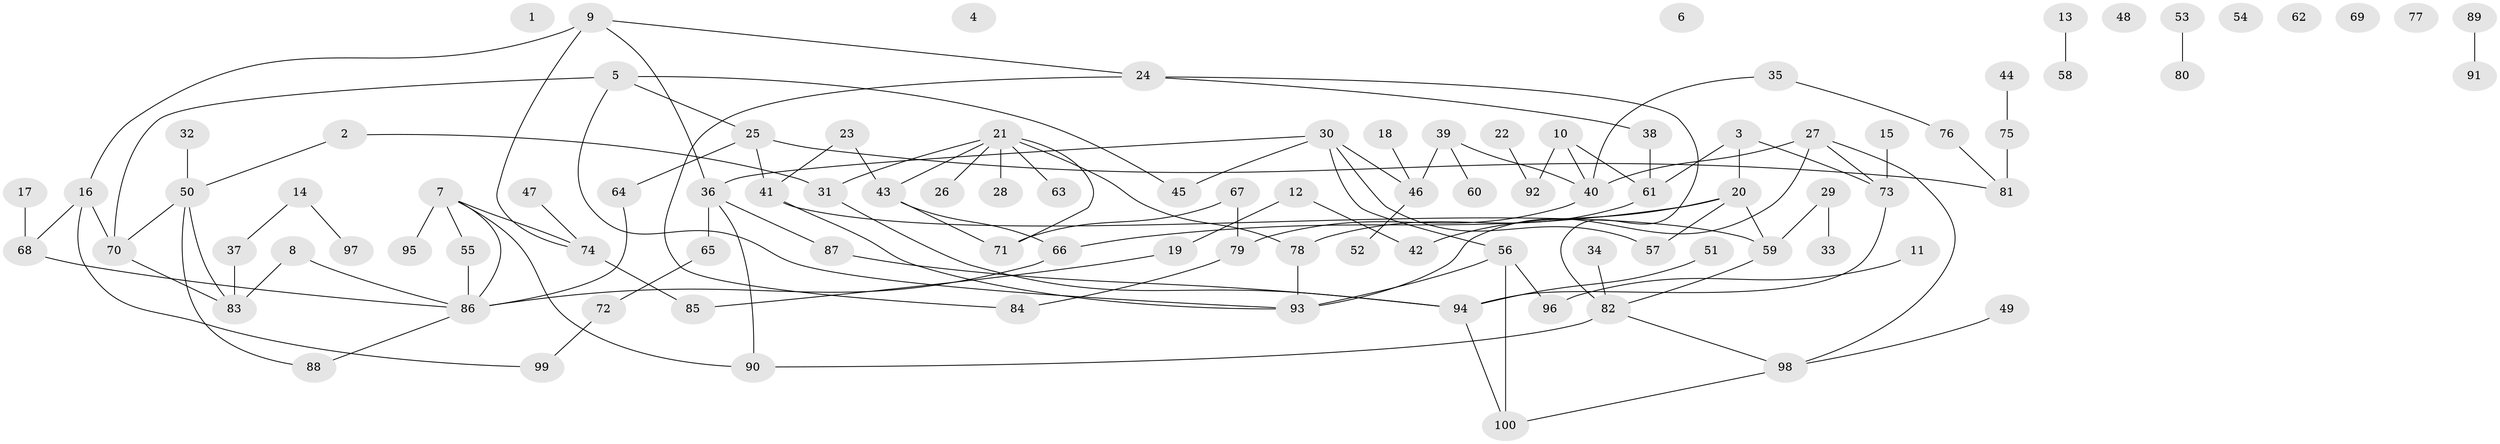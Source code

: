 // Generated by graph-tools (version 1.1) at 2025/13/03/09/25 04:13:08]
// undirected, 100 vertices, 121 edges
graph export_dot {
graph [start="1"]
  node [color=gray90,style=filled];
  1;
  2;
  3;
  4;
  5;
  6;
  7;
  8;
  9;
  10;
  11;
  12;
  13;
  14;
  15;
  16;
  17;
  18;
  19;
  20;
  21;
  22;
  23;
  24;
  25;
  26;
  27;
  28;
  29;
  30;
  31;
  32;
  33;
  34;
  35;
  36;
  37;
  38;
  39;
  40;
  41;
  42;
  43;
  44;
  45;
  46;
  47;
  48;
  49;
  50;
  51;
  52;
  53;
  54;
  55;
  56;
  57;
  58;
  59;
  60;
  61;
  62;
  63;
  64;
  65;
  66;
  67;
  68;
  69;
  70;
  71;
  72;
  73;
  74;
  75;
  76;
  77;
  78;
  79;
  80;
  81;
  82;
  83;
  84;
  85;
  86;
  87;
  88;
  89;
  90;
  91;
  92;
  93;
  94;
  95;
  96;
  97;
  98;
  99;
  100;
  2 -- 31;
  2 -- 50;
  3 -- 20;
  3 -- 61;
  3 -- 73;
  5 -- 25;
  5 -- 45;
  5 -- 70;
  5 -- 93;
  7 -- 55;
  7 -- 74;
  7 -- 86;
  7 -- 90;
  7 -- 95;
  8 -- 83;
  8 -- 86;
  9 -- 16;
  9 -- 24;
  9 -- 36;
  9 -- 74;
  10 -- 40;
  10 -- 61;
  10 -- 92;
  11 -- 96;
  12 -- 19;
  12 -- 42;
  13 -- 58;
  14 -- 37;
  14 -- 97;
  15 -- 73;
  16 -- 68;
  16 -- 70;
  16 -- 99;
  17 -- 68;
  18 -- 46;
  19 -- 85;
  20 -- 42;
  20 -- 57;
  20 -- 59;
  20 -- 66;
  21 -- 26;
  21 -- 28;
  21 -- 31;
  21 -- 43;
  21 -- 63;
  21 -- 71;
  21 -- 78;
  22 -- 92;
  23 -- 41;
  23 -- 43;
  24 -- 38;
  24 -- 82;
  24 -- 84;
  25 -- 41;
  25 -- 64;
  25 -- 81;
  27 -- 40;
  27 -- 73;
  27 -- 93;
  27 -- 98;
  29 -- 33;
  29 -- 59;
  30 -- 36;
  30 -- 45;
  30 -- 46;
  30 -- 56;
  30 -- 57;
  31 -- 94;
  32 -- 50;
  34 -- 82;
  35 -- 40;
  35 -- 76;
  36 -- 65;
  36 -- 87;
  36 -- 90;
  37 -- 83;
  38 -- 61;
  39 -- 40;
  39 -- 46;
  39 -- 60;
  40 -- 79;
  41 -- 59;
  41 -- 93;
  43 -- 66;
  43 -- 71;
  44 -- 75;
  46 -- 52;
  47 -- 74;
  49 -- 98;
  50 -- 70;
  50 -- 83;
  50 -- 88;
  51 -- 94;
  53 -- 80;
  55 -- 86;
  56 -- 93;
  56 -- 96;
  56 -- 100;
  59 -- 82;
  61 -- 78;
  64 -- 86;
  65 -- 72;
  66 -- 86;
  67 -- 71;
  67 -- 79;
  68 -- 86;
  70 -- 83;
  72 -- 99;
  73 -- 94;
  74 -- 85;
  75 -- 81;
  76 -- 81;
  78 -- 93;
  79 -- 84;
  82 -- 90;
  82 -- 98;
  86 -- 88;
  87 -- 94;
  89 -- 91;
  94 -- 100;
  98 -- 100;
}
